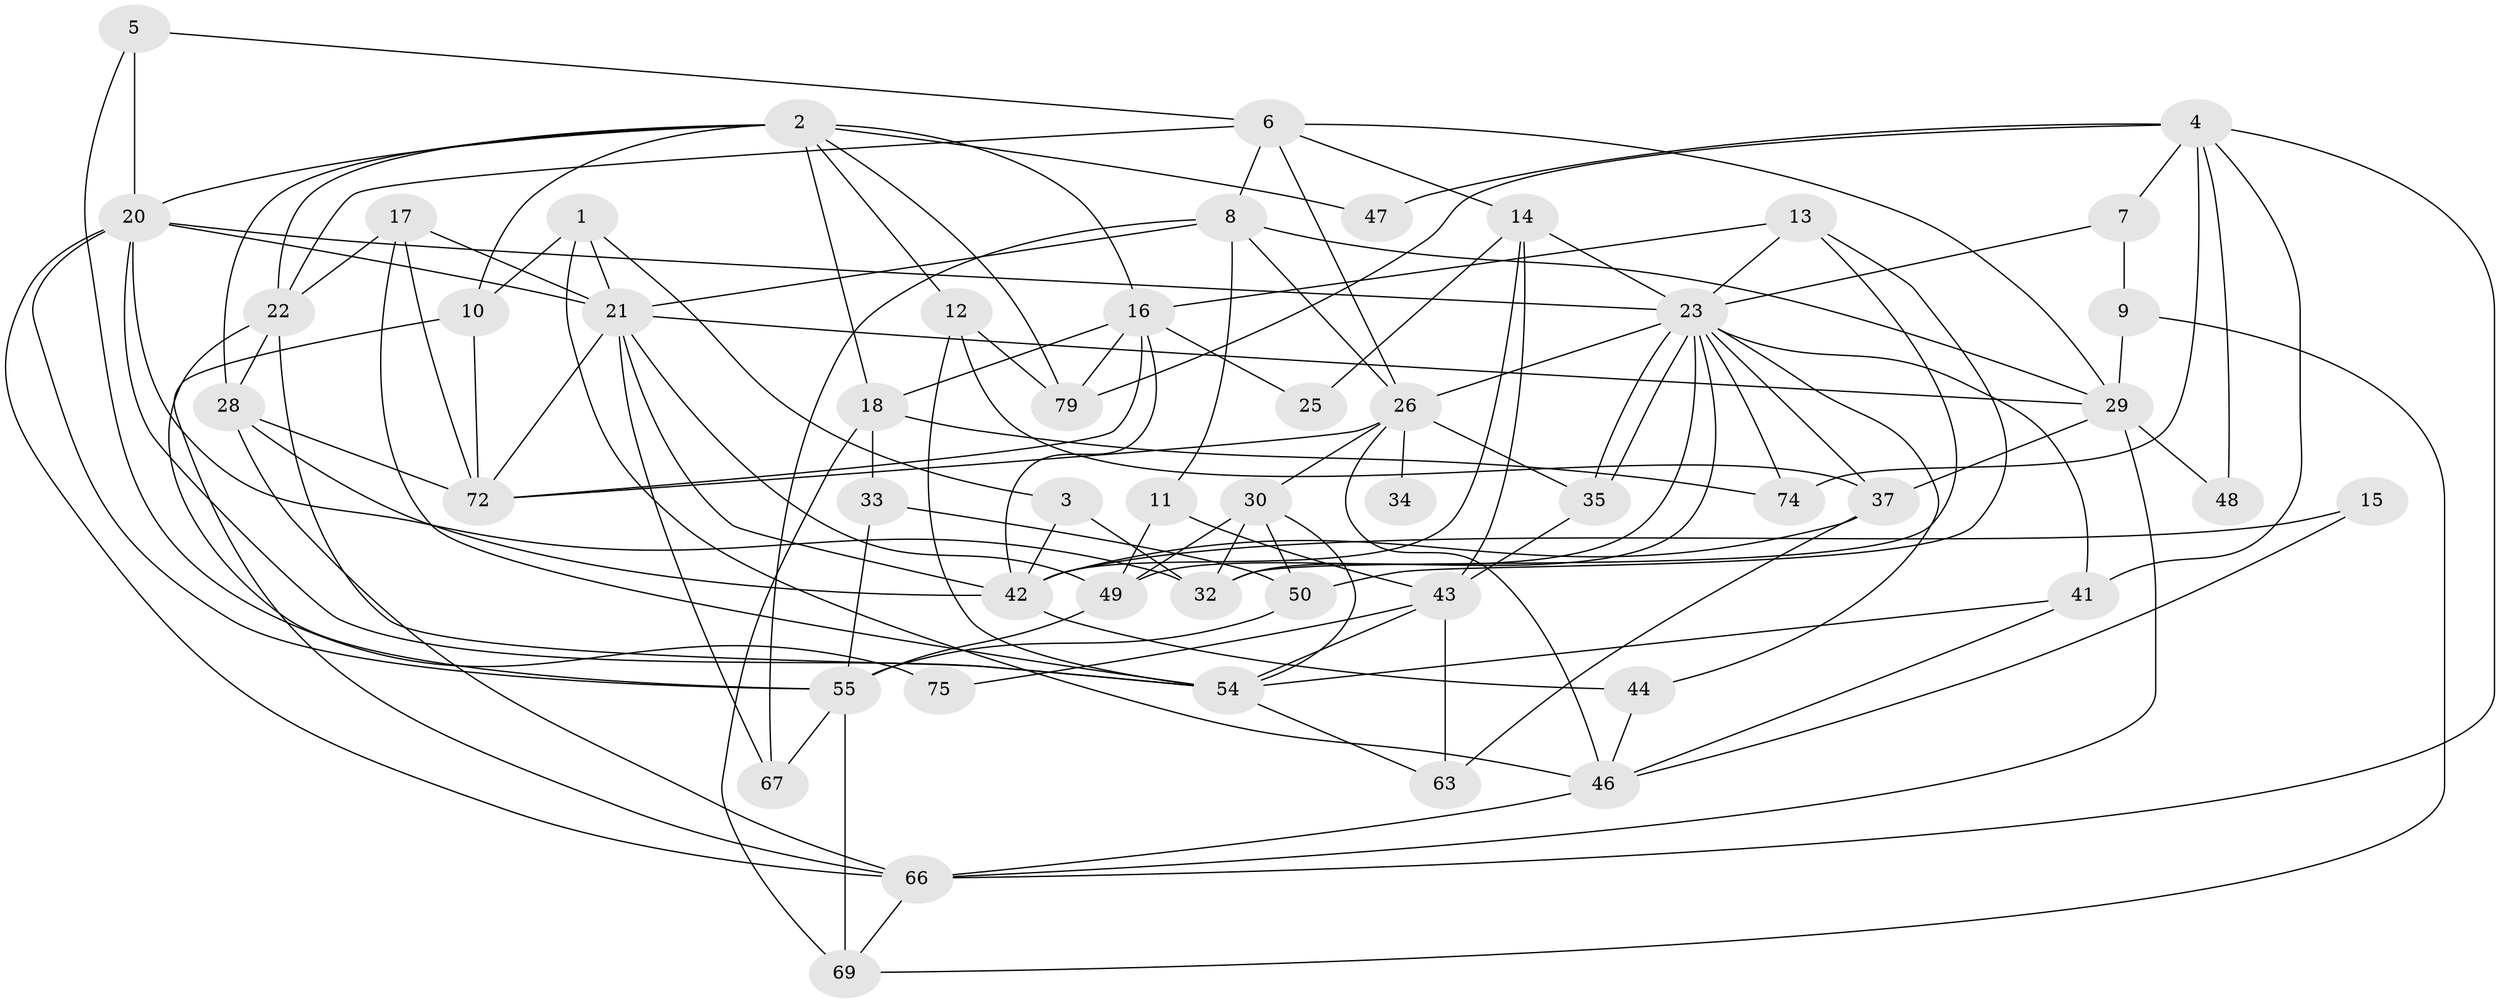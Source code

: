 // original degree distribution, {4: 0.3037974683544304, 5: 0.17721518987341772, 3: 0.27848101265822783, 2: 0.11392405063291139, 6: 0.0759493670886076, 8: 0.02531645569620253, 7: 0.02531645569620253}
// Generated by graph-tools (version 1.1) at 2025/41/03/06/25 10:41:52]
// undirected, 51 vertices, 125 edges
graph export_dot {
graph [start="1"]
  node [color=gray90,style=filled];
  1;
  2 [super="+45"];
  3;
  4 [super="+40"];
  5;
  6 [super="+27"];
  7;
  8 [super="+36"];
  9 [super="+58"];
  10;
  11;
  12 [super="+19"];
  13;
  14 [super="+56"];
  15;
  16 [super="+39"];
  17;
  18;
  20 [super="+31"];
  21 [super="+24"];
  22 [super="+62"];
  23 [super="+52"];
  25;
  26 [super="+64"];
  28 [super="+51"];
  29 [super="+38"];
  30 [super="+60"];
  32 [super="+71"];
  33;
  34;
  35;
  37 [super="+77"];
  41;
  42 [super="+57"];
  43 [super="+61"];
  44;
  46 [super="+76"];
  47;
  48;
  49 [super="+53"];
  50 [super="+59"];
  54 [super="+68"];
  55 [super="+65"];
  63;
  66 [super="+70"];
  67;
  69 [super="+78"];
  72 [super="+73"];
  74;
  75;
  79;
  1 -- 10;
  1 -- 3;
  1 -- 21;
  1 -- 46;
  2 -- 79;
  2 -- 18;
  2 -- 22;
  2 -- 47;
  2 -- 16;
  2 -- 20;
  2 -- 10;
  2 -- 12;
  2 -- 28;
  3 -- 42;
  3 -- 32;
  4 -- 41;
  4 -- 48;
  4 -- 79;
  4 -- 7;
  4 -- 74;
  4 -- 47;
  4 -- 66;
  5 -- 75;
  5 -- 20;
  5 -- 6;
  6 -- 14;
  6 -- 22;
  6 -- 8;
  6 -- 26;
  6 -- 29;
  7 -- 23;
  7 -- 9;
  8 -- 21;
  8 -- 11;
  8 -- 67;
  8 -- 26;
  8 -- 29;
  9 -- 29;
  9 -- 69;
  10 -- 66;
  10 -- 72;
  11 -- 49;
  11 -- 43;
  12 -- 54;
  12 -- 37;
  12 -- 79;
  13 -- 32;
  13 -- 16;
  13 -- 23;
  13 -- 50;
  14 -- 23 [weight=2];
  14 -- 25;
  14 -- 43;
  14 -- 42;
  15 -- 46;
  15 -- 42;
  16 -- 18;
  16 -- 25;
  16 -- 42;
  16 -- 79;
  16 -- 72;
  17 -- 22;
  17 -- 21;
  17 -- 54;
  17 -- 72;
  18 -- 33;
  18 -- 74;
  18 -- 69;
  20 -- 54;
  20 -- 32;
  20 -- 55;
  20 -- 23;
  20 -- 21;
  20 -- 66;
  21 -- 49;
  21 -- 67;
  21 -- 42;
  21 -- 72;
  21 -- 29;
  22 -- 28;
  22 -- 55;
  22 -- 54;
  23 -- 35;
  23 -- 35;
  23 -- 32;
  23 -- 49;
  23 -- 74;
  23 -- 41;
  23 -- 26;
  23 -- 44;
  23 -- 37;
  26 -- 34 [weight=2];
  26 -- 35;
  26 -- 30;
  26 -- 72;
  26 -- 46;
  28 -- 66;
  28 -- 72;
  28 -- 42;
  29 -- 66;
  29 -- 48;
  29 -- 37;
  30 -- 54;
  30 -- 50;
  30 -- 32;
  30 -- 49;
  33 -- 50;
  33 -- 55;
  35 -- 43;
  37 -- 63;
  37 -- 42;
  41 -- 54;
  41 -- 46;
  42 -- 44;
  43 -- 63;
  43 -- 75;
  43 -- 54;
  44 -- 46;
  46 -- 66;
  49 -- 55;
  50 -- 55;
  54 -- 63;
  55 -- 69 [weight=2];
  55 -- 67;
  66 -- 69;
}
